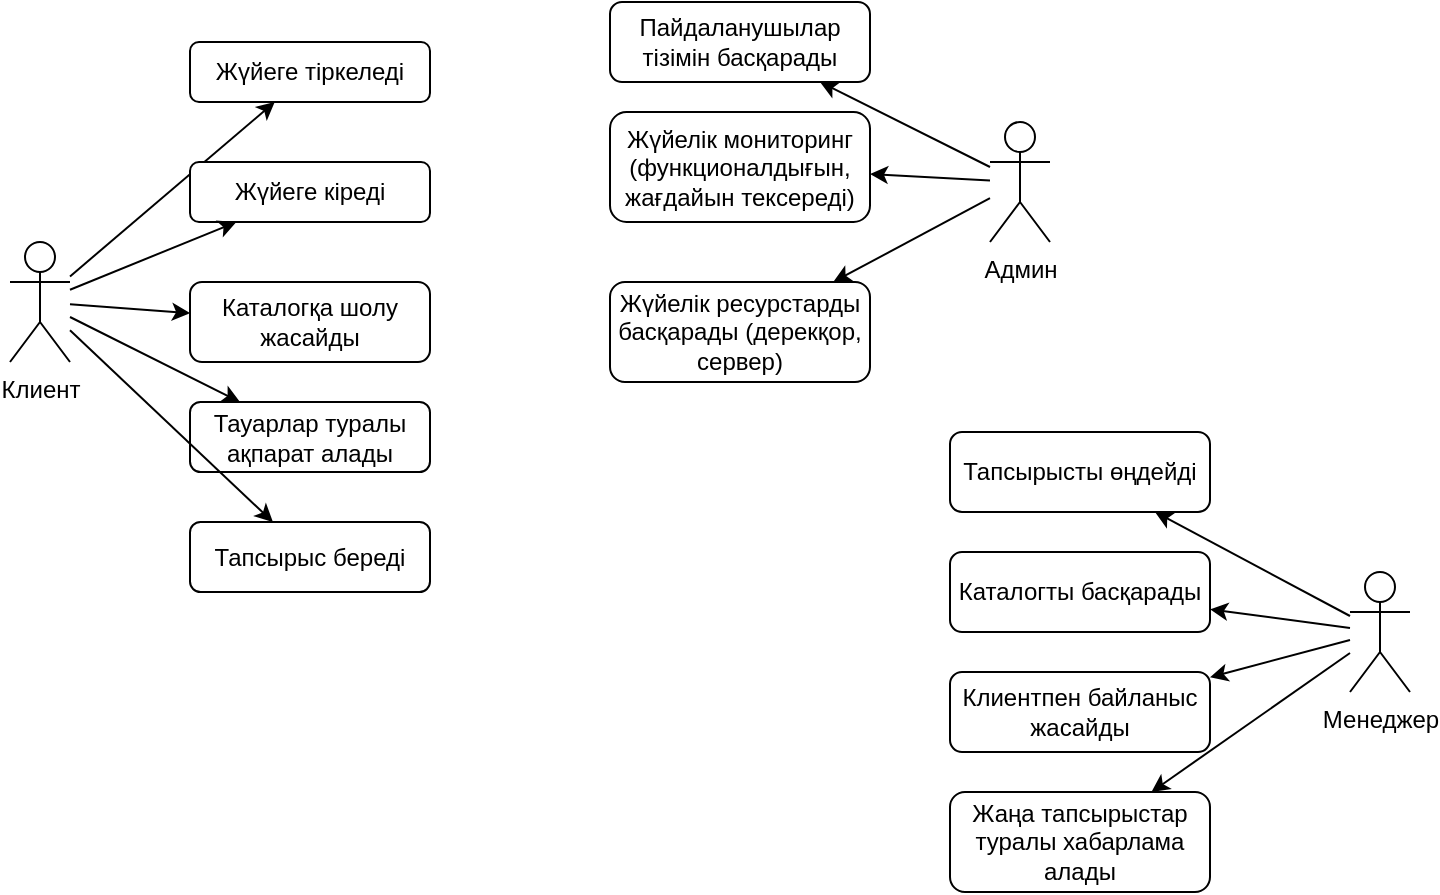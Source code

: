 <mxfile version="24.4.8" type="github">
  <diagram id="R2lEEEUBdFMjLlhIrx00" name="Page-1">
    <mxGraphModel dx="1303" dy="711" grid="1" gridSize="10" guides="1" tooltips="1" connect="1" arrows="1" fold="1" page="1" pageScale="1" pageWidth="850" pageHeight="1100" math="0" shadow="0" extFonts="Permanent Marker^https://fonts.googleapis.com/css?family=Permanent+Marker">
      <root>
        <mxCell id="0" />
        <mxCell id="1" parent="0" />
        <mxCell id="H9CnI3AJFvQ42JXb06jo-1" value="Клиент" style="shape=umlActor;verticalLabelPosition=bottom;verticalAlign=top;html=1;outlineConnect=0;" parent="1" vertex="1">
          <mxGeometry x="80" y="255" width="30" height="60" as="geometry" />
        </mxCell>
        <mxCell id="H9CnI3AJFvQ42JXb06jo-2" value="Жүйеге тіркеледі" style="rounded=1;whiteSpace=wrap;html=1;" parent="1" vertex="1">
          <mxGeometry x="170" y="155" width="120" height="30" as="geometry" />
        </mxCell>
        <mxCell id="H9CnI3AJFvQ42JXb06jo-3" value="Тауарлар туралы ақпарат алады" style="rounded=1;whiteSpace=wrap;html=1;" parent="1" vertex="1">
          <mxGeometry x="170" y="335" width="120" height="35" as="geometry" />
        </mxCell>
        <mxCell id="H9CnI3AJFvQ42JXb06jo-4" value="Каталогқа шолу жасайды" style="rounded=1;whiteSpace=wrap;html=1;" parent="1" vertex="1">
          <mxGeometry x="170" y="275" width="120" height="40" as="geometry" />
        </mxCell>
        <mxCell id="H9CnI3AJFvQ42JXb06jo-5" value="" style="endArrow=classic;html=1;rounded=0;" parent="1" source="H9CnI3AJFvQ42JXb06jo-1" target="H9CnI3AJFvQ42JXb06jo-2" edge="1">
          <mxGeometry width="50" height="50" relative="1" as="geometry">
            <mxPoint x="190" y="315" as="sourcePoint" />
            <mxPoint x="240" y="265" as="targetPoint" />
          </mxGeometry>
        </mxCell>
        <mxCell id="H9CnI3AJFvQ42JXb06jo-6" value="" style="endArrow=classic;html=1;rounded=0;" parent="1" source="H9CnI3AJFvQ42JXb06jo-1" target="H9CnI3AJFvQ42JXb06jo-3" edge="1">
          <mxGeometry width="50" height="50" relative="1" as="geometry">
            <mxPoint x="120" y="289" as="sourcePoint" />
            <mxPoint x="203" y="255" as="targetPoint" />
          </mxGeometry>
        </mxCell>
        <mxCell id="H9CnI3AJFvQ42JXb06jo-7" value="" style="endArrow=classic;html=1;rounded=0;" parent="1" source="H9CnI3AJFvQ42JXb06jo-1" target="H9CnI3AJFvQ42JXb06jo-4" edge="1">
          <mxGeometry width="50" height="50" relative="1" as="geometry">
            <mxPoint x="120" y="295" as="sourcePoint" />
            <mxPoint x="180" y="296" as="targetPoint" />
          </mxGeometry>
        </mxCell>
        <mxCell id="H9CnI3AJFvQ42JXb06jo-8" value="Админ" style="shape=umlActor;verticalLabelPosition=bottom;verticalAlign=top;html=1;outlineConnect=0;" parent="1" vertex="1">
          <mxGeometry x="570" y="195" width="30" height="60" as="geometry" />
        </mxCell>
        <mxCell id="H9CnI3AJFvQ42JXb06jo-9" value="Менеджер" style="shape=umlActor;verticalLabelPosition=bottom;verticalAlign=top;html=1;outlineConnect=0;" parent="1" vertex="1">
          <mxGeometry x="750" y="420" width="30" height="60" as="geometry" />
        </mxCell>
        <mxCell id="H9CnI3AJFvQ42JXb06jo-11" value="Пайдаланушылар тізімін басқарады" style="rounded=1;whiteSpace=wrap;html=1;" parent="1" vertex="1">
          <mxGeometry x="380" y="135" width="130" height="40" as="geometry" />
        </mxCell>
        <mxCell id="H9CnI3AJFvQ42JXb06jo-12" value="Жүйелік мониторинг (функционалдығын, жағдайын тексереді)" style="rounded=1;whiteSpace=wrap;html=1;" parent="1" vertex="1">
          <mxGeometry x="380" y="190" width="130" height="55" as="geometry" />
        </mxCell>
        <mxCell id="H9CnI3AJFvQ42JXb06jo-13" value="Жүйелік ресурстарды басқарады (дерекқор, сервер)" style="rounded=1;whiteSpace=wrap;html=1;" parent="1" vertex="1">
          <mxGeometry x="380" y="275" width="130" height="50" as="geometry" />
        </mxCell>
        <mxCell id="H9CnI3AJFvQ42JXb06jo-14" value="Тапсырысты өңдейді" style="rounded=1;whiteSpace=wrap;html=1;" parent="1" vertex="1">
          <mxGeometry x="550" y="350" width="130" height="40" as="geometry" />
        </mxCell>
        <mxCell id="H9CnI3AJFvQ42JXb06jo-15" value="" style="endArrow=classic;html=1;rounded=0;" parent="1" source="H9CnI3AJFvQ42JXb06jo-8" target="H9CnI3AJFvQ42JXb06jo-11" edge="1">
          <mxGeometry width="50" height="50" relative="1" as="geometry">
            <mxPoint x="270" y="245" as="sourcePoint" />
            <mxPoint x="320" y="195" as="targetPoint" />
          </mxGeometry>
        </mxCell>
        <mxCell id="H9CnI3AJFvQ42JXb06jo-17" value="" style="endArrow=classic;html=1;rounded=0;" parent="1" source="H9CnI3AJFvQ42JXb06jo-8" target="H9CnI3AJFvQ42JXb06jo-12" edge="1">
          <mxGeometry width="50" height="50" relative="1" as="geometry">
            <mxPoint x="550" y="191" as="sourcePoint" />
            <mxPoint x="520" y="182" as="targetPoint" />
          </mxGeometry>
        </mxCell>
        <mxCell id="H9CnI3AJFvQ42JXb06jo-18" value="" style="endArrow=classic;html=1;rounded=0;" parent="1" source="H9CnI3AJFvQ42JXb06jo-8" target="H9CnI3AJFvQ42JXb06jo-13" edge="1">
          <mxGeometry width="50" height="50" relative="1" as="geometry">
            <mxPoint x="550" y="199" as="sourcePoint" />
            <mxPoint x="520" y="207" as="targetPoint" />
          </mxGeometry>
        </mxCell>
        <mxCell id="H9CnI3AJFvQ42JXb06jo-19" value="" style="endArrow=classic;html=1;rounded=0;" parent="1" source="H9CnI3AJFvQ42JXb06jo-9" target="H9CnI3AJFvQ42JXb06jo-14" edge="1">
          <mxGeometry width="50" height="50" relative="1" as="geometry">
            <mxPoint x="600" y="360" as="sourcePoint" />
            <mxPoint x="650" y="310" as="targetPoint" />
          </mxGeometry>
        </mxCell>
        <mxCell id="Sw2bO8nJyOsRtmEXrsqx-3" value="Жүйеге кіреді" style="rounded=1;whiteSpace=wrap;html=1;" parent="1" vertex="1">
          <mxGeometry x="170" y="215" width="120" height="30" as="geometry" />
        </mxCell>
        <mxCell id="Sw2bO8nJyOsRtmEXrsqx-5" value="" style="endArrow=classic;html=1;rounded=0;" parent="1" source="H9CnI3AJFvQ42JXb06jo-1" target="Sw2bO8nJyOsRtmEXrsqx-3" edge="1">
          <mxGeometry width="50" height="50" relative="1" as="geometry">
            <mxPoint x="120" y="296" as="sourcePoint" />
            <mxPoint x="180" y="301" as="targetPoint" />
          </mxGeometry>
        </mxCell>
        <mxCell id="Sw2bO8nJyOsRtmEXrsqx-6" value="Тапсырыс береді" style="rounded=1;whiteSpace=wrap;html=1;" parent="1" vertex="1">
          <mxGeometry x="170" y="395" width="120" height="35" as="geometry" />
        </mxCell>
        <mxCell id="Sw2bO8nJyOsRtmEXrsqx-7" value="" style="endArrow=classic;html=1;rounded=0;" parent="1" source="H9CnI3AJFvQ42JXb06jo-1" target="Sw2bO8nJyOsRtmEXrsqx-6" edge="1">
          <mxGeometry width="50" height="50" relative="1" as="geometry">
            <mxPoint x="120" y="303" as="sourcePoint" />
            <mxPoint x="205" y="345" as="targetPoint" />
          </mxGeometry>
        </mxCell>
        <mxCell id="Sw2bO8nJyOsRtmEXrsqx-8" value="Каталогты басқарады" style="rounded=1;whiteSpace=wrap;html=1;" parent="1" vertex="1">
          <mxGeometry x="550" y="410" width="130" height="40" as="geometry" />
        </mxCell>
        <mxCell id="Sw2bO8nJyOsRtmEXrsqx-9" value="Клиентпен байланыс жасайды" style="rounded=1;whiteSpace=wrap;html=1;" parent="1" vertex="1">
          <mxGeometry x="550" y="470" width="130" height="40" as="geometry" />
        </mxCell>
        <mxCell id="Sw2bO8nJyOsRtmEXrsqx-10" value="Жаңа тапсырыстар туралы хабарлама алады" style="rounded=1;whiteSpace=wrap;html=1;" parent="1" vertex="1">
          <mxGeometry x="550" y="530" width="130" height="50" as="geometry" />
        </mxCell>
        <mxCell id="Sw2bO8nJyOsRtmEXrsqx-11" value="" style="endArrow=classic;html=1;rounded=0;" parent="1" source="H9CnI3AJFvQ42JXb06jo-9" target="Sw2bO8nJyOsRtmEXrsqx-8" edge="1">
          <mxGeometry width="50" height="50" relative="1" as="geometry">
            <mxPoint x="760" y="452" as="sourcePoint" />
            <mxPoint x="663" y="400" as="targetPoint" />
          </mxGeometry>
        </mxCell>
        <mxCell id="Sw2bO8nJyOsRtmEXrsqx-12" value="" style="endArrow=classic;html=1;rounded=0;" parent="1" source="H9CnI3AJFvQ42JXb06jo-9" target="Sw2bO8nJyOsRtmEXrsqx-9" edge="1">
          <mxGeometry width="50" height="50" relative="1" as="geometry">
            <mxPoint x="760" y="458" as="sourcePoint" />
            <mxPoint x="690" y="449" as="targetPoint" />
          </mxGeometry>
        </mxCell>
        <mxCell id="Sw2bO8nJyOsRtmEXrsqx-13" value="" style="endArrow=classic;html=1;rounded=0;" parent="1" source="H9CnI3AJFvQ42JXb06jo-9" target="Sw2bO8nJyOsRtmEXrsqx-10" edge="1">
          <mxGeometry width="50" height="50" relative="1" as="geometry">
            <mxPoint x="760" y="464" as="sourcePoint" />
            <mxPoint x="690" y="483" as="targetPoint" />
          </mxGeometry>
        </mxCell>
      </root>
    </mxGraphModel>
  </diagram>
</mxfile>
